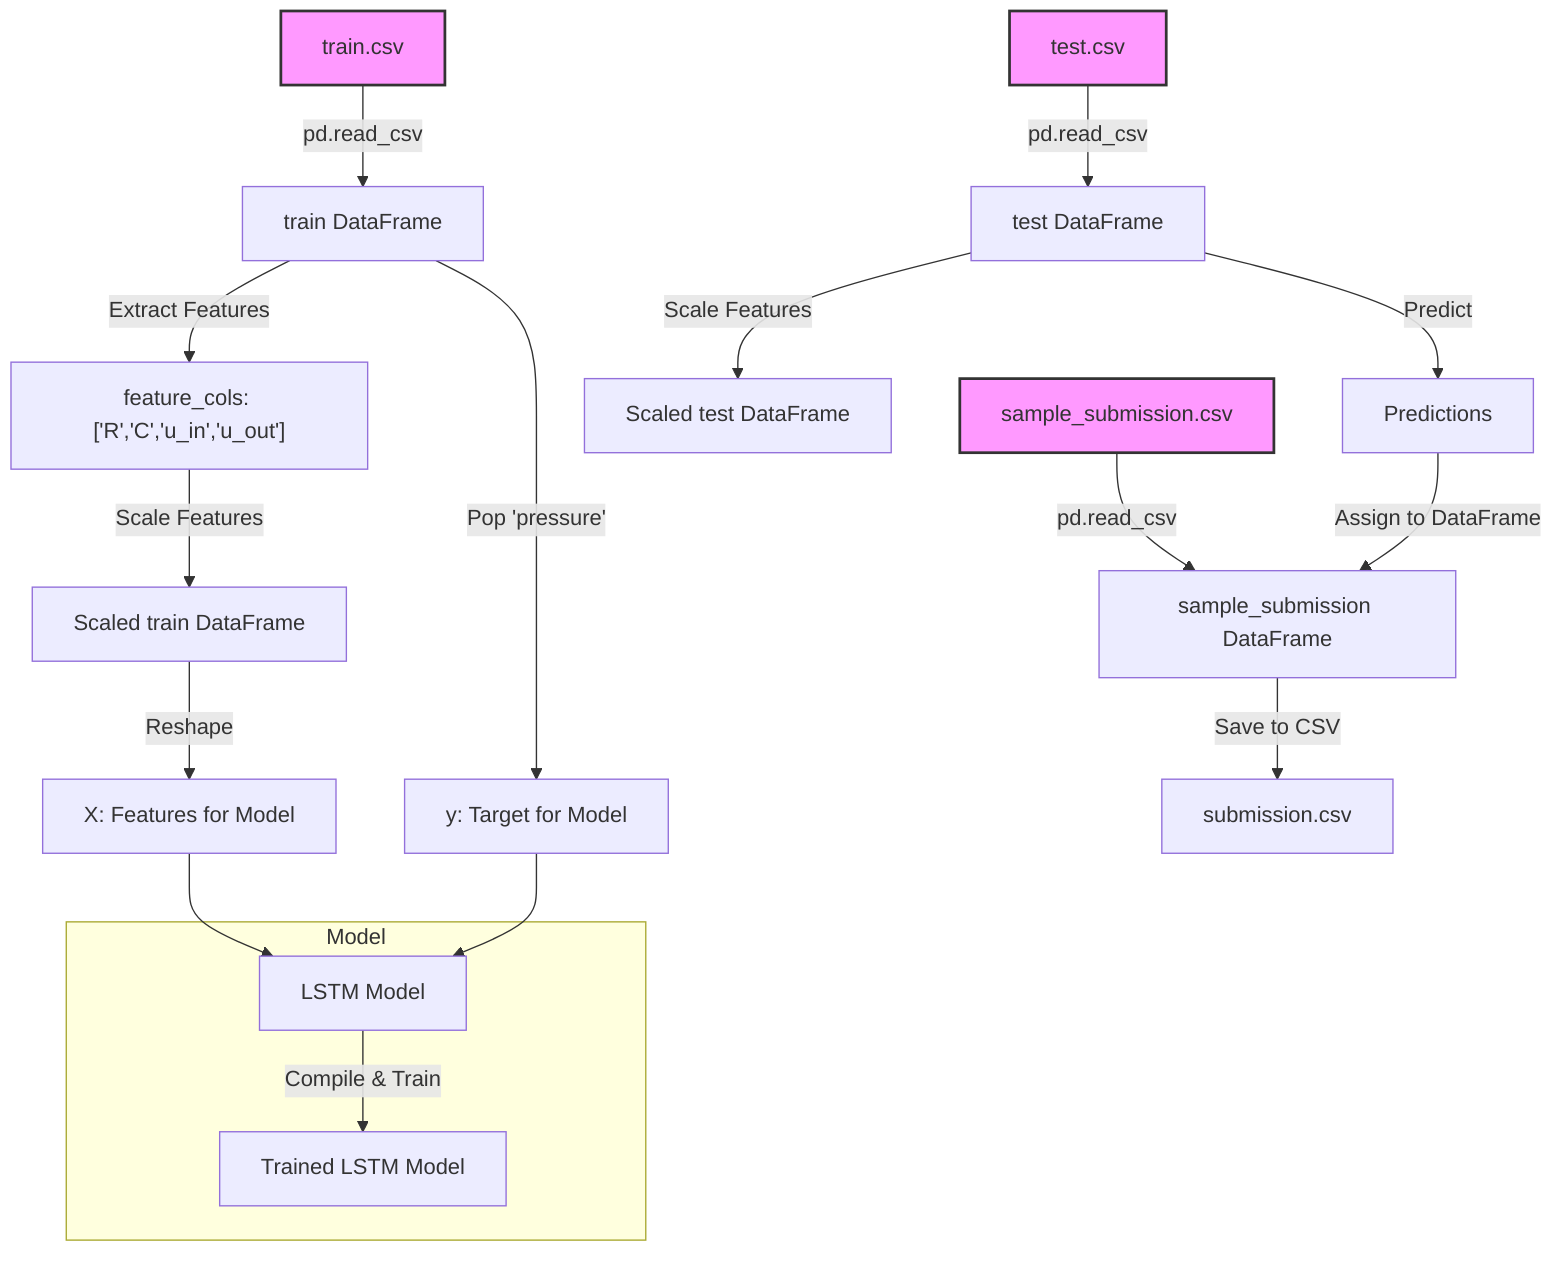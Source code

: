 flowchart TD
    %% Data Sources
    A1["train.csv"]:::dataSource -->|pd.read_csv| B1["train DataFrame"]
    A2["test.csv"]:::dataSource -->|pd.read_csv| B2["test DataFrame"]
    A3["sample_submission.csv"]:::dataSource -->|pd.read_csv| B3["sample_submission DataFrame"]
    
    %% Data Processing
    B1 -->|Extract Features| C1["feature_cols: ['R','C','u_in','u_out']"]
    C1 -->|Scale Features| D1["Scaled train DataFrame"]
    B2 -->|Scale Features| D2["Scaled test DataFrame"]
    
    %% Reshape Data
    D1 -->|Reshape| E1["X: Features for Model"]
    B1 -->|Pop 'pressure'| E2["y: Target for Model"]
    
    %% Model
    subgraph Model
        F1["LSTM Model"]
        F1 -->|Compile & Train| G1["Trained LSTM Model"]
    end
    
    E1 --> F1
    E2 --> F1
    
    %% Predictions
    B2 -->|Predict| H1["Predictions"]
    H1 -->|Assign to DataFrame| B3
    
    %% Submission
    B3 -->|Save to CSV| I1["submission.csv"]

    classDef dataSource fill:#f9f,stroke:#333,stroke-width:2px;
    classDef dataTransform fill:#bbf,stroke:#333,stroke-width:2px;